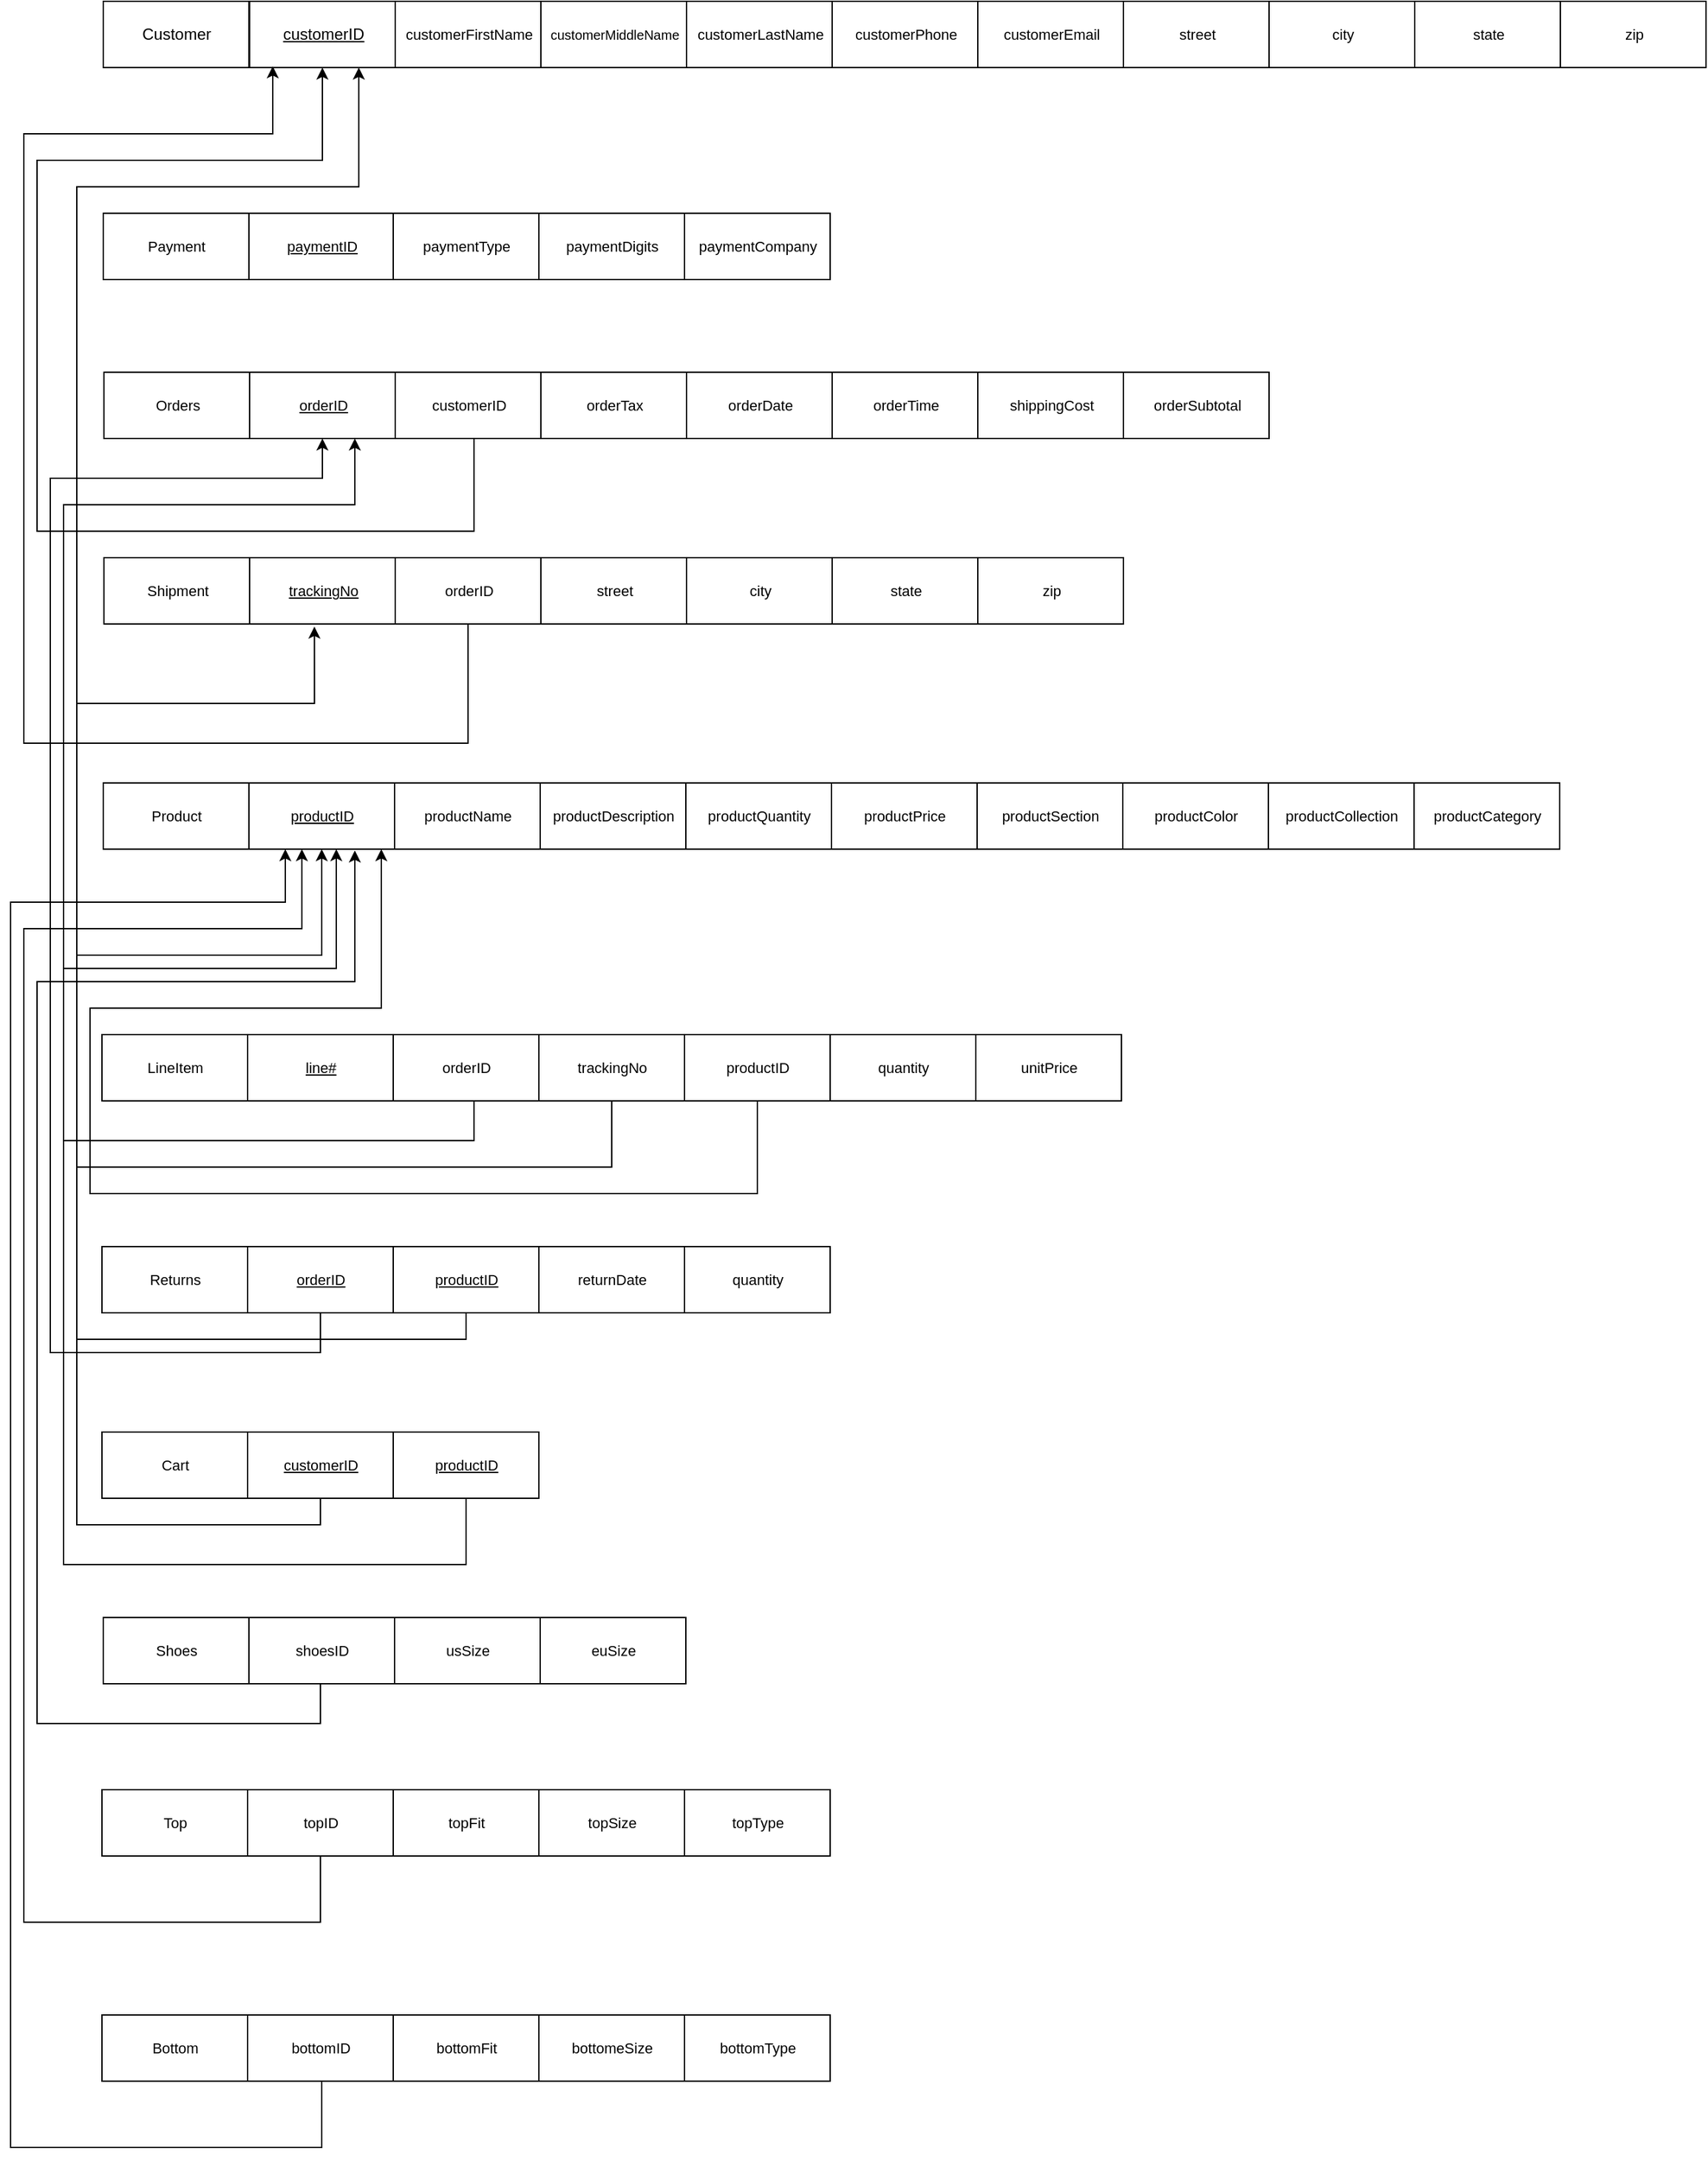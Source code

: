 <mxfile version="16.6.1" type="github">
  <diagram id="XVf6cMPkmsaE1dFnUmuw" name="Page-1">
    <mxGraphModel dx="1070" dy="1420" grid="1" gridSize="10" guides="1" tooltips="1" connect="1" arrows="1" fold="1" page="1" pageScale="1" pageWidth="1100" pageHeight="850" math="0" shadow="0">
      <root>
        <mxCell id="0" />
        <mxCell id="1" parent="0" />
        <mxCell id="RwjBt87DDW_TiBrwf7uw-2" value="Customer" style="html=1;" parent="1" vertex="1">
          <mxGeometry x="80" y="-40" width="110" height="50" as="geometry" />
        </mxCell>
        <mxCell id="RwjBt87DDW_TiBrwf7uw-3" value="&lt;u&gt;customerID&lt;/u&gt;" style="html=1;" parent="1" vertex="1">
          <mxGeometry x="190.5" y="-40" width="110" height="50" as="geometry" />
        </mxCell>
        <mxCell id="RwjBt87DDW_TiBrwf7uw-5" value="&lt;font style=&quot;font-size: 11px&quot;&gt;customerFirstName&lt;/font&gt;" style="html=1;" parent="1" vertex="1">
          <mxGeometry x="300.5" y="-40" width="110" height="50" as="geometry" />
        </mxCell>
        <mxCell id="RwjBt87DDW_TiBrwf7uw-6" value="&lt;font style=&quot;font-size: 10px&quot;&gt;customerMiddleName&lt;/font&gt;" style="html=1;" parent="1" vertex="1">
          <mxGeometry x="410.5" y="-40" width="110" height="50" as="geometry" />
        </mxCell>
        <mxCell id="RwjBt87DDW_TiBrwf7uw-7" value="customerLastName" style="html=1;fontSize=11;" parent="1" vertex="1">
          <mxGeometry x="520.5" y="-40" width="110" height="50" as="geometry" />
        </mxCell>
        <mxCell id="RwjBt87DDW_TiBrwf7uw-8" value="customerPhone" style="html=1;fontSize=11;" parent="1" vertex="1">
          <mxGeometry x="630.5" y="-40" width="110" height="50" as="geometry" />
        </mxCell>
        <mxCell id="RwjBt87DDW_TiBrwf7uw-9" value="customerEmail" style="html=1;fontSize=11;" parent="1" vertex="1">
          <mxGeometry x="740.5" y="-40" width="110" height="50" as="geometry" />
        </mxCell>
        <mxCell id="RwjBt87DDW_TiBrwf7uw-10" value="street" style="html=1;fontSize=11;" parent="1" vertex="1">
          <mxGeometry x="850.5" y="-40" width="110" height="50" as="geometry" />
        </mxCell>
        <mxCell id="RwjBt87DDW_TiBrwf7uw-12" value="city" style="html=1;fontSize=11;" parent="1" vertex="1">
          <mxGeometry x="960.5" y="-40" width="110" height="50" as="geometry" />
        </mxCell>
        <mxCell id="RwjBt87DDW_TiBrwf7uw-14" value="state" style="html=1;fontSize=11;" parent="1" vertex="1">
          <mxGeometry x="1070.5" y="-40" width="110" height="50" as="geometry" />
        </mxCell>
        <mxCell id="RwjBt87DDW_TiBrwf7uw-15" value="zip" style="html=1;fontSize=11;" parent="1" vertex="1">
          <mxGeometry x="1180.5" y="-40" width="110" height="50" as="geometry" />
        </mxCell>
        <mxCell id="RwjBt87DDW_TiBrwf7uw-20" value="Payment" style="html=1;fontSize=11;" parent="1" vertex="1">
          <mxGeometry x="80" y="120" width="110" height="50" as="geometry" />
        </mxCell>
        <mxCell id="RwjBt87DDW_TiBrwf7uw-21" value="&lt;u&gt;paymentID&lt;/u&gt;" style="html=1;fontSize=11;" parent="1" vertex="1">
          <mxGeometry x="190" y="120" width="110" height="50" as="geometry" />
        </mxCell>
        <mxCell id="RwjBt87DDW_TiBrwf7uw-22" value="paymentType" style="html=1;fontSize=11;" parent="1" vertex="1">
          <mxGeometry x="299" y="120" width="110" height="50" as="geometry" />
        </mxCell>
        <mxCell id="RwjBt87DDW_TiBrwf7uw-23" value="paymentDigits" style="html=1;fontSize=11;" parent="1" vertex="1">
          <mxGeometry x="409" y="120" width="110" height="50" as="geometry" />
        </mxCell>
        <mxCell id="RwjBt87DDW_TiBrwf7uw-24" value="paymentCompany" style="html=1;fontSize=11;" parent="1" vertex="1">
          <mxGeometry x="519" y="120" width="110" height="50" as="geometry" />
        </mxCell>
        <mxCell id="RwjBt87DDW_TiBrwf7uw-25" value="Orders" style="html=1;fontSize=11;" parent="1" vertex="1">
          <mxGeometry x="80.5" y="240" width="110" height="50" as="geometry" />
        </mxCell>
        <mxCell id="RwjBt87DDW_TiBrwf7uw-26" value="&lt;u&gt;orderID&lt;/u&gt;" style="html=1;fontSize=11;" parent="1" vertex="1">
          <mxGeometry x="190.5" y="240" width="110" height="50" as="geometry" />
        </mxCell>
        <mxCell id="8wOWExM0Wy5B-CElI9bP-2" style="edgeStyle=orthogonalEdgeStyle;rounded=0;orthogonalLoop=1;jettySize=auto;html=1;exitX=0.5;exitY=1;exitDx=0;exitDy=0;entryX=0.5;entryY=1;entryDx=0;entryDy=0;" parent="1" source="RwjBt87DDW_TiBrwf7uw-27" target="RwjBt87DDW_TiBrwf7uw-3" edge="1">
          <mxGeometry relative="1" as="geometry">
            <Array as="points">
              <mxPoint x="360" y="290" />
              <mxPoint x="360" y="360" />
              <mxPoint x="30" y="360" />
              <mxPoint x="30" y="80" />
              <mxPoint x="246" y="80" />
            </Array>
          </mxGeometry>
        </mxCell>
        <mxCell id="RwjBt87DDW_TiBrwf7uw-27" value="customerID" style="html=1;fontSize=11;" parent="1" vertex="1">
          <mxGeometry x="300.5" y="240" width="110" height="50" as="geometry" />
        </mxCell>
        <mxCell id="RwjBt87DDW_TiBrwf7uw-28" value="orderTax" style="html=1;fontSize=11;" parent="1" vertex="1">
          <mxGeometry x="410.5" y="240" width="110" height="50" as="geometry" />
        </mxCell>
        <mxCell id="RwjBt87DDW_TiBrwf7uw-29" value="orderDate" style="html=1;fontSize=11;" parent="1" vertex="1">
          <mxGeometry x="520.5" y="240" width="110" height="50" as="geometry" />
        </mxCell>
        <mxCell id="RwjBt87DDW_TiBrwf7uw-30" value="orderTime" style="html=1;fontSize=11;" parent="1" vertex="1">
          <mxGeometry x="630.5" y="240" width="110" height="50" as="geometry" />
        </mxCell>
        <mxCell id="RwjBt87DDW_TiBrwf7uw-31" value="Shipment" style="html=1;fontSize=11;" parent="1" vertex="1">
          <mxGeometry x="80.5" y="380" width="110" height="50" as="geometry" />
        </mxCell>
        <mxCell id="RwjBt87DDW_TiBrwf7uw-32" value="&lt;u&gt;trackingNo&lt;/u&gt;" style="html=1;fontSize=11;" parent="1" vertex="1">
          <mxGeometry x="190.5" y="380" width="110" height="50" as="geometry" />
        </mxCell>
        <mxCell id="8wOWExM0Wy5B-CElI9bP-3" style="edgeStyle=orthogonalEdgeStyle;rounded=0;orthogonalLoop=1;jettySize=auto;html=1;exitX=0.5;exitY=1;exitDx=0;exitDy=0;entryX=0.159;entryY=0.98;entryDx=0;entryDy=0;entryPerimeter=0;" parent="1" source="RwjBt87DDW_TiBrwf7uw-33" target="RwjBt87DDW_TiBrwf7uw-3" edge="1">
          <mxGeometry relative="1" as="geometry">
            <mxPoint x="210" y="20" as="targetPoint" />
            <Array as="points">
              <mxPoint x="356" y="520" />
              <mxPoint x="20" y="520" />
              <mxPoint x="20" y="60" />
              <mxPoint x="208" y="60" />
            </Array>
          </mxGeometry>
        </mxCell>
        <mxCell id="RwjBt87DDW_TiBrwf7uw-33" value="orderID" style="html=1;fontSize=11;" parent="1" vertex="1">
          <mxGeometry x="300.5" y="380" width="110" height="50" as="geometry" />
        </mxCell>
        <mxCell id="RwjBt87DDW_TiBrwf7uw-34" value="street" style="html=1;fontSize=11;" parent="1" vertex="1">
          <mxGeometry x="410.5" y="380" width="110" height="50" as="geometry" />
        </mxCell>
        <mxCell id="RwjBt87DDW_TiBrwf7uw-35" value="city" style="html=1;fontSize=11;" parent="1" vertex="1">
          <mxGeometry x="520.5" y="380" width="110" height="50" as="geometry" />
        </mxCell>
        <mxCell id="RwjBt87DDW_TiBrwf7uw-36" value="shippingCost" style="html=1;fontSize=11;" parent="1" vertex="1">
          <mxGeometry x="740.5" y="240" width="110" height="50" as="geometry" />
        </mxCell>
        <mxCell id="RwjBt87DDW_TiBrwf7uw-37" value="orderSubtotal" style="html=1;fontSize=11;" parent="1" vertex="1">
          <mxGeometry x="850.5" y="240" width="110" height="50" as="geometry" />
        </mxCell>
        <mxCell id="RwjBt87DDW_TiBrwf7uw-39" value="zip" style="html=1;fontSize=11;" parent="1" vertex="1">
          <mxGeometry x="740.5" y="380" width="110" height="50" as="geometry" />
        </mxCell>
        <mxCell id="RwjBt87DDW_TiBrwf7uw-40" value="state" style="html=1;fontSize=11;" parent="1" vertex="1">
          <mxGeometry x="630.5" y="380" width="110" height="50" as="geometry" />
        </mxCell>
        <mxCell id="RwjBt87DDW_TiBrwf7uw-47" value="LineItem" style="html=1;fontSize=11;" parent="1" vertex="1">
          <mxGeometry x="79" y="740" width="110" height="50" as="geometry" />
        </mxCell>
        <mxCell id="RwjBt87DDW_TiBrwf7uw-48" value="&lt;u&gt;line#&lt;/u&gt;" style="html=1;fontSize=11;" parent="1" vertex="1">
          <mxGeometry x="189" y="740" width="110" height="50" as="geometry" />
        </mxCell>
        <mxCell id="8wOWExM0Wy5B-CElI9bP-8" style="edgeStyle=orthogonalEdgeStyle;rounded=0;orthogonalLoop=1;jettySize=auto;html=1;exitX=0.5;exitY=1;exitDx=0;exitDy=0;" parent="1" source="RwjBt87DDW_TiBrwf7uw-49" target="RwjBt87DDW_TiBrwf7uw-26" edge="1">
          <mxGeometry relative="1" as="geometry">
            <mxPoint x="250" y="310" as="targetPoint" />
            <Array as="points">
              <mxPoint x="360" y="790" />
              <mxPoint x="360" y="820" />
              <mxPoint x="50" y="820" />
              <mxPoint x="50" y="340" />
              <mxPoint x="270" y="340" />
            </Array>
          </mxGeometry>
        </mxCell>
        <mxCell id="RwjBt87DDW_TiBrwf7uw-49" value="orderID" style="html=1;fontSize=11;" parent="1" vertex="1">
          <mxGeometry x="299" y="740" width="110" height="50" as="geometry" />
        </mxCell>
        <mxCell id="8wOWExM0Wy5B-CElI9bP-7" style="edgeStyle=orthogonalEdgeStyle;rounded=0;orthogonalLoop=1;jettySize=auto;html=1;exitX=0.5;exitY=1;exitDx=0;exitDy=0;entryX=0.445;entryY=1.04;entryDx=0;entryDy=0;entryPerimeter=0;" parent="1" source="RwjBt87DDW_TiBrwf7uw-50" target="RwjBt87DDW_TiBrwf7uw-32" edge="1">
          <mxGeometry relative="1" as="geometry">
            <Array as="points">
              <mxPoint x="464" y="840" />
              <mxPoint x="60" y="840" />
              <mxPoint x="60" y="490" />
              <mxPoint x="240" y="490" />
            </Array>
          </mxGeometry>
        </mxCell>
        <mxCell id="RwjBt87DDW_TiBrwf7uw-50" value="trackingNo" style="html=1;fontSize=11;" parent="1" vertex="1">
          <mxGeometry x="409" y="740" width="110" height="50" as="geometry" />
        </mxCell>
        <mxCell id="8wOWExM0Wy5B-CElI9bP-6" style="edgeStyle=orthogonalEdgeStyle;rounded=0;orthogonalLoop=1;jettySize=auto;html=1;exitX=0.5;exitY=1;exitDx=0;exitDy=0;" parent="1" source="RwjBt87DDW_TiBrwf7uw-51" edge="1">
          <mxGeometry relative="1" as="geometry">
            <mxPoint x="290" y="600" as="targetPoint" />
            <Array as="points">
              <mxPoint x="574" y="860" />
              <mxPoint x="70" y="860" />
              <mxPoint x="70" y="720" />
              <mxPoint x="290" y="720" />
            </Array>
          </mxGeometry>
        </mxCell>
        <mxCell id="RwjBt87DDW_TiBrwf7uw-51" value="productID" style="html=1;fontSize=11;" parent="1" vertex="1">
          <mxGeometry x="519" y="740" width="110" height="50" as="geometry" />
        </mxCell>
        <mxCell id="RwjBt87DDW_TiBrwf7uw-52" value="unitPrice" style="html=1;fontSize=11;" parent="1" vertex="1">
          <mxGeometry x="739" y="740" width="110" height="50" as="geometry" />
        </mxCell>
        <mxCell id="RwjBt87DDW_TiBrwf7uw-53" value="quantity" style="html=1;fontSize=11;" parent="1" vertex="1">
          <mxGeometry x="629" y="740" width="110" height="50" as="geometry" />
        </mxCell>
        <mxCell id="RwjBt87DDW_TiBrwf7uw-58" value="Returns" style="html=1;fontSize=11;" parent="1" vertex="1">
          <mxGeometry x="79" y="900" width="110" height="50" as="geometry" />
        </mxCell>
        <mxCell id="X8R_7NBN2Ok8TuAAetcp-3" style="edgeStyle=orthogonalEdgeStyle;rounded=0;orthogonalLoop=1;jettySize=auto;html=1;exitX=0.5;exitY=1;exitDx=0;exitDy=0;entryX=0.5;entryY=1;entryDx=0;entryDy=0;" edge="1" parent="1" source="RwjBt87DDW_TiBrwf7uw-59" target="RwjBt87DDW_TiBrwf7uw-26">
          <mxGeometry relative="1" as="geometry">
            <Array as="points">
              <mxPoint x="244" y="980" />
              <mxPoint x="40" y="980" />
              <mxPoint x="40" y="320" />
              <mxPoint x="246" y="320" />
            </Array>
          </mxGeometry>
        </mxCell>
        <mxCell id="RwjBt87DDW_TiBrwf7uw-59" value="&lt;u&gt;orderID&lt;/u&gt;" style="html=1;fontSize=11;" parent="1" vertex="1">
          <mxGeometry x="189" y="900" width="110" height="50" as="geometry" />
        </mxCell>
        <mxCell id="X8R_7NBN2Ok8TuAAetcp-4" style="edgeStyle=orthogonalEdgeStyle;rounded=0;orthogonalLoop=1;jettySize=auto;html=1;exitX=0.5;exitY=1;exitDx=0;exitDy=0;entryX=0.5;entryY=1;entryDx=0;entryDy=0;" edge="1" parent="1" source="RwjBt87DDW_TiBrwf7uw-60" target="RwjBt87DDW_TiBrwf7uw-112">
          <mxGeometry relative="1" as="geometry">
            <Array as="points">
              <mxPoint x="354" y="970" />
              <mxPoint x="60" y="970" />
              <mxPoint x="60" y="680" />
              <mxPoint x="245" y="680" />
            </Array>
          </mxGeometry>
        </mxCell>
        <mxCell id="RwjBt87DDW_TiBrwf7uw-60" value="&lt;u&gt;productID&lt;/u&gt;" style="html=1;fontSize=11;" parent="1" vertex="1">
          <mxGeometry x="299" y="900" width="110" height="50" as="geometry" />
        </mxCell>
        <mxCell id="RwjBt87DDW_TiBrwf7uw-61" value="returnDate" style="html=1;fontSize=11;" parent="1" vertex="1">
          <mxGeometry x="409" y="900" width="110" height="50" as="geometry" />
        </mxCell>
        <mxCell id="RwjBt87DDW_TiBrwf7uw-94" value="Shoes" style="html=1;fontSize=11;" parent="1" vertex="1">
          <mxGeometry x="80" y="1180" width="110" height="50" as="geometry" />
        </mxCell>
        <mxCell id="8wOWExM0Wy5B-CElI9bP-14" style="edgeStyle=orthogonalEdgeStyle;rounded=0;orthogonalLoop=1;jettySize=auto;html=1;exitX=0.5;exitY=1;exitDx=0;exitDy=0;" parent="1" source="RwjBt87DDW_TiBrwf7uw-95" edge="1">
          <mxGeometry relative="1" as="geometry">
            <mxPoint x="270" y="601" as="targetPoint" />
            <Array as="points">
              <mxPoint x="245" y="1200" />
              <mxPoint x="244" y="1200" />
              <mxPoint x="244" y="1260" />
              <mxPoint x="30" y="1260" />
              <mxPoint x="30" y="700" />
              <mxPoint x="270" y="700" />
            </Array>
          </mxGeometry>
        </mxCell>
        <mxCell id="RwjBt87DDW_TiBrwf7uw-95" value="shoesID" style="html=1;fontSize=11;" parent="1" vertex="1">
          <mxGeometry x="190" y="1180" width="110" height="50" as="geometry" />
        </mxCell>
        <mxCell id="RwjBt87DDW_TiBrwf7uw-96" value="usSize" style="html=1;fontSize=11;" parent="1" vertex="1">
          <mxGeometry x="300" y="1180" width="110" height="50" as="geometry" />
        </mxCell>
        <mxCell id="RwjBt87DDW_TiBrwf7uw-97" value="euSize" style="html=1;fontSize=11;" parent="1" vertex="1">
          <mxGeometry x="410" y="1180" width="110" height="50" as="geometry" />
        </mxCell>
        <mxCell id="RwjBt87DDW_TiBrwf7uw-98" value="Top" style="html=1;fontSize=11;" parent="1" vertex="1">
          <mxGeometry x="79" y="1310" width="110" height="50" as="geometry" />
        </mxCell>
        <mxCell id="8wOWExM0Wy5B-CElI9bP-15" style="edgeStyle=orthogonalEdgeStyle;rounded=0;orthogonalLoop=1;jettySize=auto;html=1;exitX=0.5;exitY=1;exitDx=0;exitDy=0;" parent="1" source="RwjBt87DDW_TiBrwf7uw-99" target="RwjBt87DDW_TiBrwf7uw-112" edge="1">
          <mxGeometry relative="1" as="geometry">
            <Array as="points">
              <mxPoint x="244" y="1410" />
              <mxPoint x="20" y="1410" />
              <mxPoint x="20" y="660" />
              <mxPoint x="230" y="660" />
            </Array>
          </mxGeometry>
        </mxCell>
        <mxCell id="RwjBt87DDW_TiBrwf7uw-99" value="topID" style="html=1;fontSize=11;" parent="1" vertex="1">
          <mxGeometry x="189" y="1310" width="110" height="50" as="geometry" />
        </mxCell>
        <mxCell id="RwjBt87DDW_TiBrwf7uw-100" value="topFit" style="html=1;fontSize=11;" parent="1" vertex="1">
          <mxGeometry x="299" y="1310" width="110" height="50" as="geometry" />
        </mxCell>
        <mxCell id="RwjBt87DDW_TiBrwf7uw-101" value="topSize" style="html=1;fontSize=11;" parent="1" vertex="1">
          <mxGeometry x="409" y="1310" width="110" height="50" as="geometry" />
        </mxCell>
        <mxCell id="RwjBt87DDW_TiBrwf7uw-103" value="topType" style="html=1;fontSize=11;" parent="1" vertex="1">
          <mxGeometry x="519" y="1310" width="110" height="50" as="geometry" />
        </mxCell>
        <mxCell id="RwjBt87DDW_TiBrwf7uw-104" value="Bottom" style="html=1;fontSize=11;" parent="1" vertex="1">
          <mxGeometry x="79" y="1480" width="110" height="50" as="geometry" />
        </mxCell>
        <mxCell id="8wOWExM0Wy5B-CElI9bP-17" style="edgeStyle=orthogonalEdgeStyle;rounded=0;orthogonalLoop=1;jettySize=auto;html=1;exitX=0.5;exitY=1;exitDx=0;exitDy=0;entryX=0.25;entryY=1;entryDx=0;entryDy=0;" parent="1" source="RwjBt87DDW_TiBrwf7uw-105" target="RwjBt87DDW_TiBrwf7uw-112" edge="1">
          <mxGeometry relative="1" as="geometry">
            <Array as="points">
              <mxPoint x="244" y="1480" />
              <mxPoint x="245" y="1480" />
              <mxPoint x="245" y="1580" />
              <mxPoint x="10" y="1580" />
              <mxPoint x="10" y="640" />
              <mxPoint x="218" y="640" />
            </Array>
          </mxGeometry>
        </mxCell>
        <mxCell id="RwjBt87DDW_TiBrwf7uw-105" value="bottomID" style="html=1;fontSize=11;" parent="1" vertex="1">
          <mxGeometry x="189" y="1480" width="110" height="50" as="geometry" />
        </mxCell>
        <mxCell id="RwjBt87DDW_TiBrwf7uw-106" value="bottomFit" style="html=1;fontSize=11;" parent="1" vertex="1">
          <mxGeometry x="299" y="1480" width="110" height="50" as="geometry" />
        </mxCell>
        <mxCell id="RwjBt87DDW_TiBrwf7uw-107" value="bottomeSize" style="html=1;fontSize=11;" parent="1" vertex="1">
          <mxGeometry x="409" y="1480" width="110" height="50" as="geometry" />
        </mxCell>
        <mxCell id="RwjBt87DDW_TiBrwf7uw-108" value="bottomType" style="html=1;fontSize=11;" parent="1" vertex="1">
          <mxGeometry x="519" y="1480" width="110" height="50" as="geometry" />
        </mxCell>
        <mxCell id="RwjBt87DDW_TiBrwf7uw-111" value="Product" style="html=1;fontSize=11;" parent="1" vertex="1">
          <mxGeometry x="80" y="550" width="110" height="50" as="geometry" />
        </mxCell>
        <mxCell id="RwjBt87DDW_TiBrwf7uw-112" value="&lt;u&gt;productID&lt;/u&gt;" style="html=1;fontSize=11;" parent="1" vertex="1">
          <mxGeometry x="190" y="550" width="110" height="50" as="geometry" />
        </mxCell>
        <mxCell id="RwjBt87DDW_TiBrwf7uw-113" value="productName" style="html=1;fontSize=11;" parent="1" vertex="1">
          <mxGeometry x="300" y="550" width="110" height="50" as="geometry" />
        </mxCell>
        <mxCell id="RwjBt87DDW_TiBrwf7uw-114" value="productDescription" style="html=1;fontSize=11;" parent="1" vertex="1">
          <mxGeometry x="410" y="550" width="110" height="50" as="geometry" />
        </mxCell>
        <mxCell id="RwjBt87DDW_TiBrwf7uw-115" value="productQuantity" style="html=1;fontSize=11;" parent="1" vertex="1">
          <mxGeometry x="520" y="550" width="110" height="50" as="geometry" />
        </mxCell>
        <mxCell id="RwjBt87DDW_TiBrwf7uw-116" value="productPrice" style="html=1;fontSize=11;" parent="1" vertex="1">
          <mxGeometry x="630" y="550" width="110" height="50" as="geometry" />
        </mxCell>
        <mxCell id="RwjBt87DDW_TiBrwf7uw-117" value="productSection" style="html=1;fontSize=11;" parent="1" vertex="1">
          <mxGeometry x="740" y="550" width="110" height="50" as="geometry" />
        </mxCell>
        <mxCell id="RwjBt87DDW_TiBrwf7uw-118" value="productColor" style="html=1;fontSize=11;" parent="1" vertex="1">
          <mxGeometry x="850" y="550" width="110" height="50" as="geometry" />
        </mxCell>
        <mxCell id="RwjBt87DDW_TiBrwf7uw-119" value="productCollection" style="html=1;fontSize=11;" parent="1" vertex="1">
          <mxGeometry x="960" y="550" width="110" height="50" as="geometry" />
        </mxCell>
        <mxCell id="RwjBt87DDW_TiBrwf7uw-120" value="productCategory" style="html=1;fontSize=11;" parent="1" vertex="1">
          <mxGeometry x="1070" y="550" width="110" height="50" as="geometry" />
        </mxCell>
        <mxCell id="RwjBt87DDW_TiBrwf7uw-122" value="Cart" style="html=1;fontSize=11;" parent="1" vertex="1">
          <mxGeometry x="79" y="1040" width="110" height="50" as="geometry" />
        </mxCell>
        <mxCell id="X8R_7NBN2Ok8TuAAetcp-6" style="edgeStyle=orthogonalEdgeStyle;rounded=0;orthogonalLoop=1;jettySize=auto;html=1;exitX=0.5;exitY=1;exitDx=0;exitDy=0;entryX=0.75;entryY=1;entryDx=0;entryDy=0;" edge="1" parent="1" source="RwjBt87DDW_TiBrwf7uw-123" target="RwjBt87DDW_TiBrwf7uw-3">
          <mxGeometry relative="1" as="geometry">
            <Array as="points">
              <mxPoint x="244" y="1110" />
              <mxPoint x="60" y="1110" />
              <mxPoint x="60" y="100" />
              <mxPoint x="273" y="100" />
            </Array>
          </mxGeometry>
        </mxCell>
        <mxCell id="RwjBt87DDW_TiBrwf7uw-123" value="&lt;u&gt;customerID&lt;/u&gt;" style="html=1;fontSize=11;" parent="1" vertex="1">
          <mxGeometry x="189" y="1040" width="110" height="50" as="geometry" />
        </mxCell>
        <mxCell id="X8R_7NBN2Ok8TuAAetcp-5" style="edgeStyle=orthogonalEdgeStyle;rounded=0;orthogonalLoop=1;jettySize=auto;html=1;exitX=0.5;exitY=1;exitDx=0;exitDy=0;" edge="1" parent="1" source="RwjBt87DDW_TiBrwf7uw-124">
          <mxGeometry relative="1" as="geometry">
            <mxPoint x="256" y="600" as="targetPoint" />
            <Array as="points">
              <mxPoint x="354" y="1140" />
              <mxPoint x="50" y="1140" />
              <mxPoint x="50" y="690" />
              <mxPoint x="256" y="690" />
            </Array>
          </mxGeometry>
        </mxCell>
        <mxCell id="RwjBt87DDW_TiBrwf7uw-124" value="&lt;u&gt;productID&lt;/u&gt;" style="html=1;fontSize=11;" parent="1" vertex="1">
          <mxGeometry x="299" y="1040" width="110" height="50" as="geometry" />
        </mxCell>
        <mxCell id="X8R_7NBN2Ok8TuAAetcp-2" value="quantity" style="html=1;fontSize=11;" vertex="1" parent="1">
          <mxGeometry x="519" y="900" width="110" height="50" as="geometry" />
        </mxCell>
      </root>
    </mxGraphModel>
  </diagram>
</mxfile>
